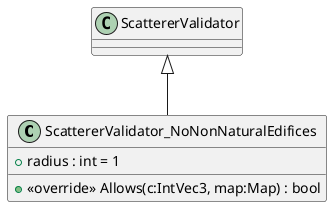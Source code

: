 @startuml
class ScattererValidator_NoNonNaturalEdifices {
    + radius : int = 1
    + <<override>> Allows(c:IntVec3, map:Map) : bool
}
ScattererValidator <|-- ScattererValidator_NoNonNaturalEdifices
@enduml
